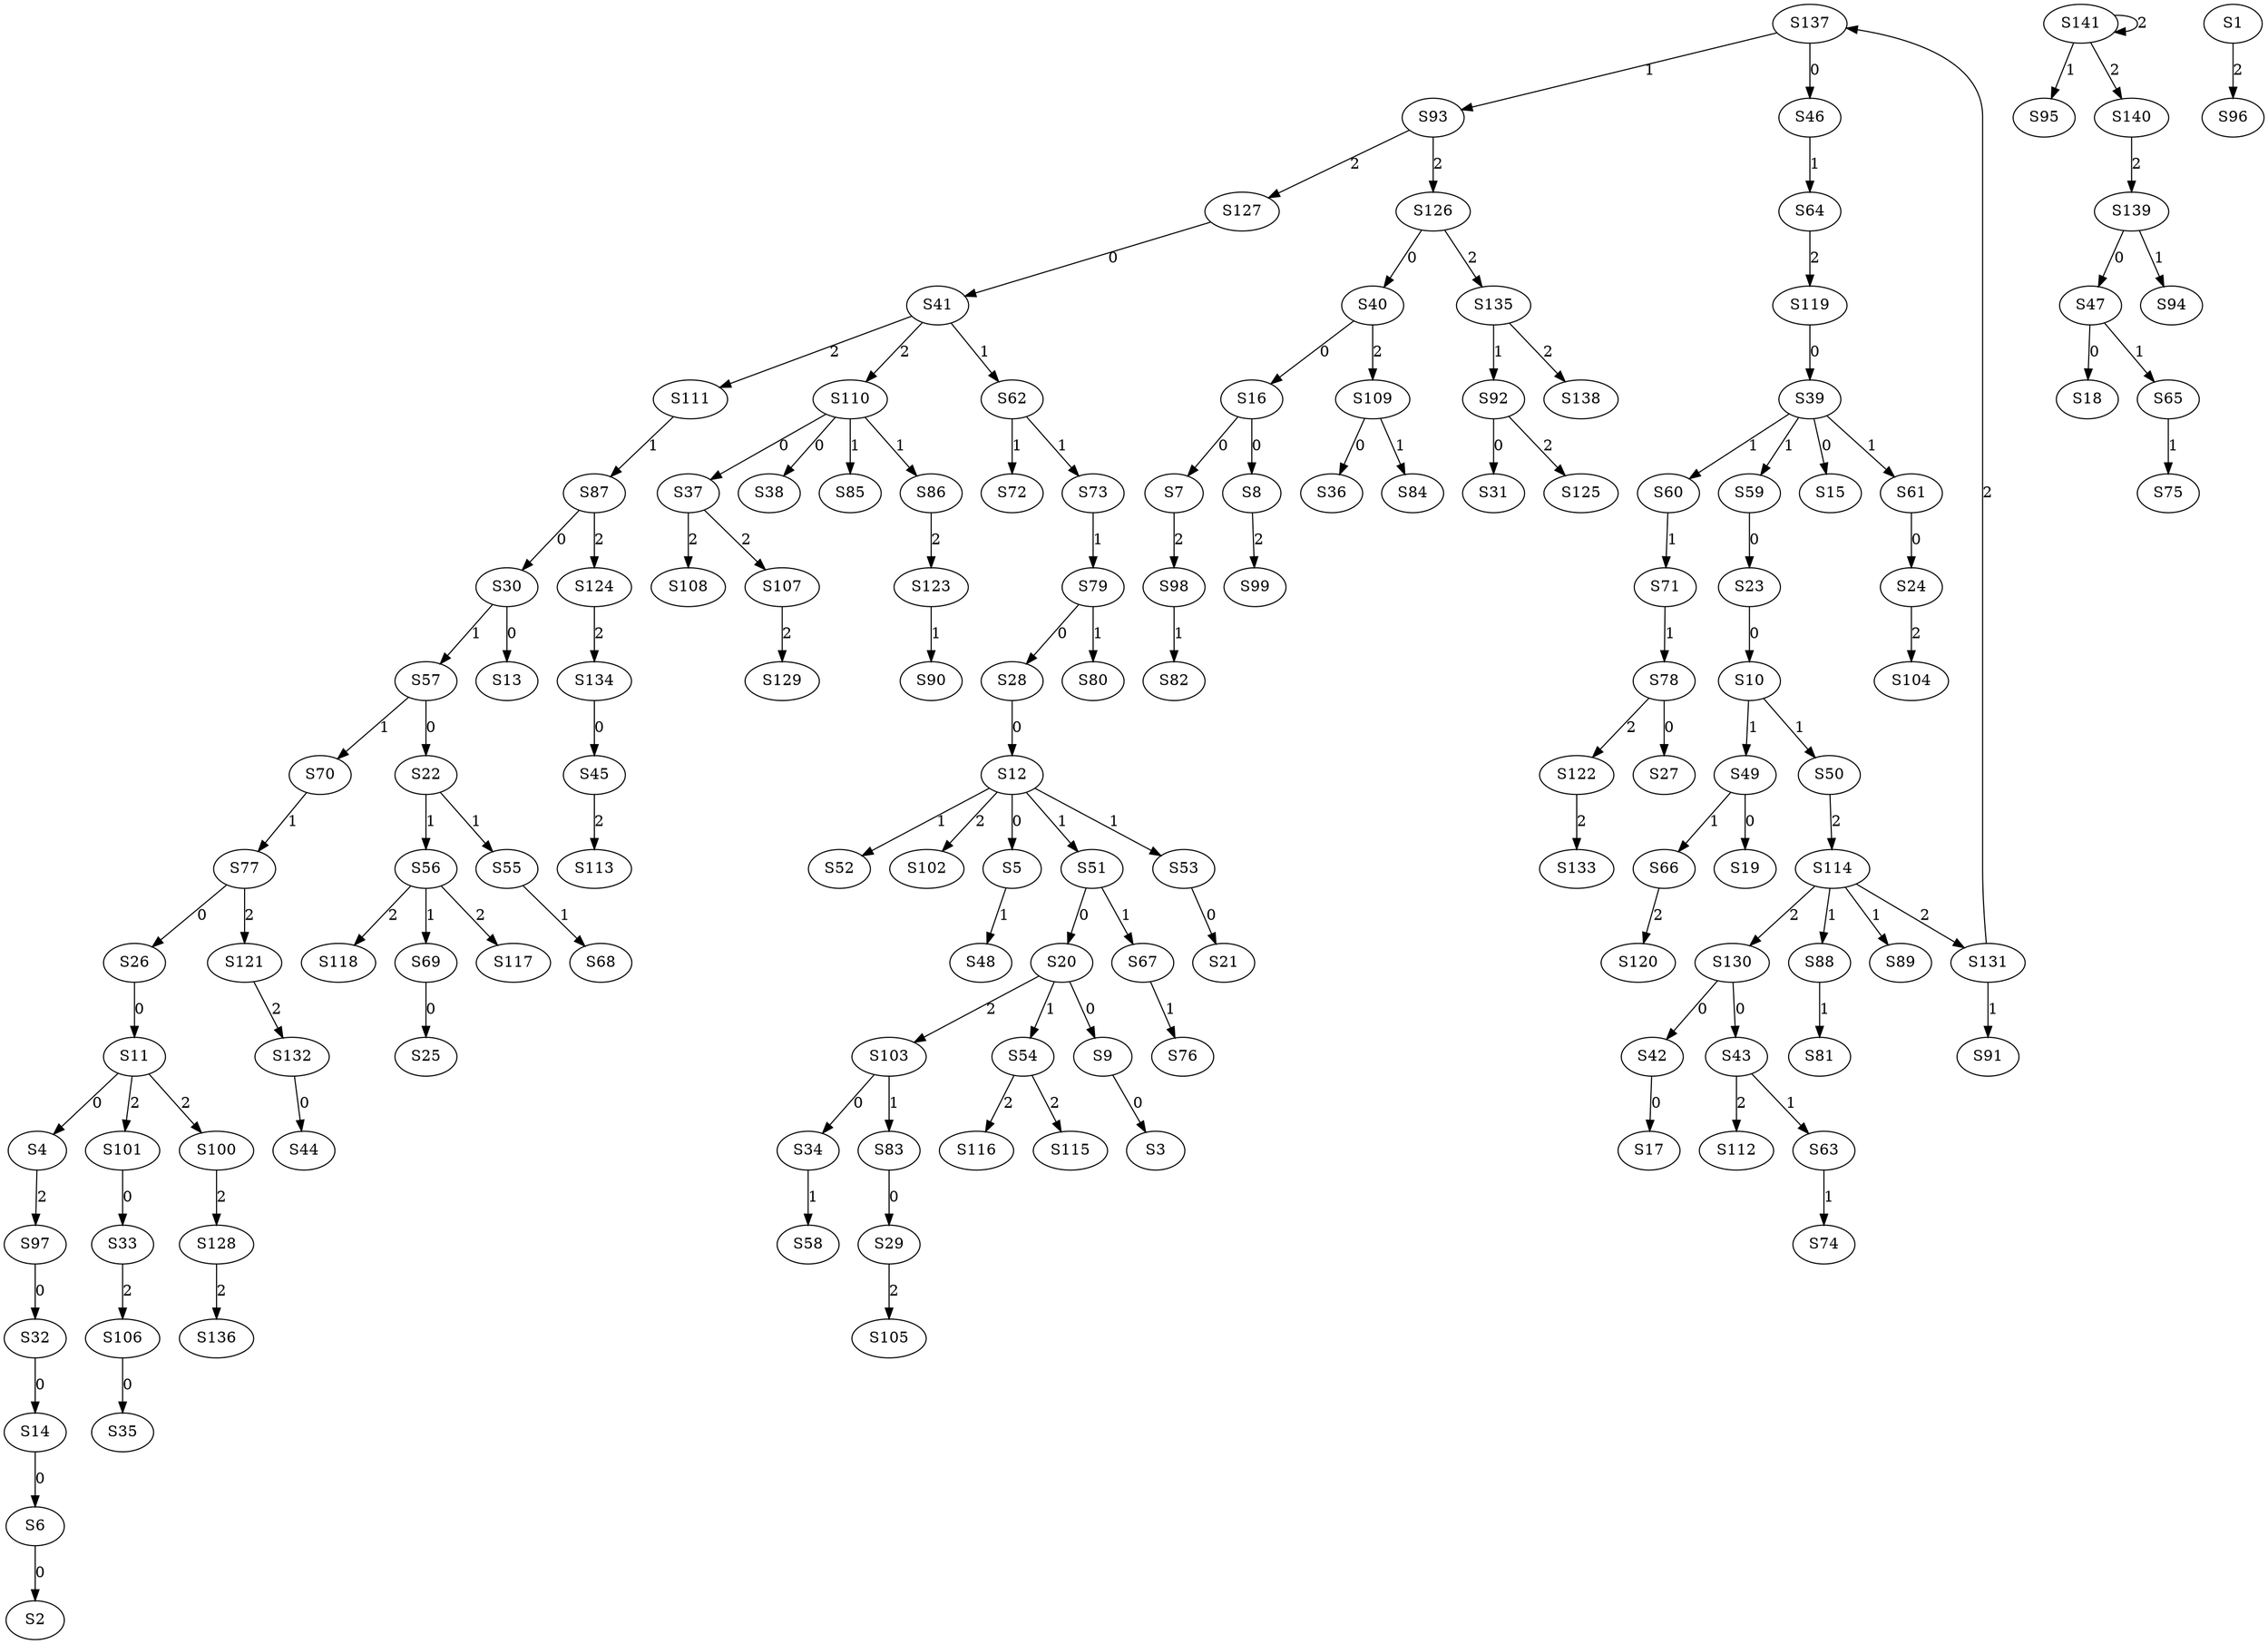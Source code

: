 strict digraph {
	S6 -> S2 [ label = 0 ];
	S9 -> S3 [ label = 0 ];
	S11 -> S4 [ label = 0 ];
	S12 -> S5 [ label = 0 ];
	S14 -> S6 [ label = 0 ];
	S16 -> S7 [ label = 0 ];
	S16 -> S8 [ label = 0 ];
	S20 -> S9 [ label = 0 ];
	S23 -> S10 [ label = 0 ];
	S26 -> S11 [ label = 0 ];
	S28 -> S12 [ label = 0 ];
	S30 -> S13 [ label = 0 ];
	S32 -> S14 [ label = 0 ];
	S39 -> S15 [ label = 0 ];
	S40 -> S16 [ label = 0 ];
	S42 -> S17 [ label = 0 ];
	S47 -> S18 [ label = 0 ];
	S49 -> S19 [ label = 0 ];
	S51 -> S20 [ label = 0 ];
	S53 -> S21 [ label = 0 ];
	S57 -> S22 [ label = 0 ];
	S59 -> S23 [ label = 0 ];
	S61 -> S24 [ label = 0 ];
	S69 -> S25 [ label = 0 ];
	S77 -> S26 [ label = 0 ];
	S78 -> S27 [ label = 0 ];
	S79 -> S28 [ label = 0 ];
	S83 -> S29 [ label = 0 ];
	S87 -> S30 [ label = 0 ];
	S92 -> S31 [ label = 0 ];
	S97 -> S32 [ label = 0 ];
	S101 -> S33 [ label = 0 ];
	S103 -> S34 [ label = 0 ];
	S106 -> S35 [ label = 0 ];
	S109 -> S36 [ label = 0 ];
	S110 -> S37 [ label = 0 ];
	S110 -> S38 [ label = 0 ];
	S119 -> S39 [ label = 0 ];
	S126 -> S40 [ label = 0 ];
	S127 -> S41 [ label = 0 ];
	S130 -> S42 [ label = 0 ];
	S130 -> S43 [ label = 0 ];
	S132 -> S44 [ label = 0 ];
	S134 -> S45 [ label = 0 ];
	S137 -> S46 [ label = 0 ];
	S139 -> S47 [ label = 0 ];
	S5 -> S48 [ label = 1 ];
	S10 -> S49 [ label = 1 ];
	S10 -> S50 [ label = 1 ];
	S12 -> S51 [ label = 1 ];
	S12 -> S52 [ label = 1 ];
	S12 -> S53 [ label = 1 ];
	S20 -> S54 [ label = 1 ];
	S22 -> S55 [ label = 1 ];
	S22 -> S56 [ label = 1 ];
	S30 -> S57 [ label = 1 ];
	S34 -> S58 [ label = 1 ];
	S39 -> S59 [ label = 1 ];
	S39 -> S60 [ label = 1 ];
	S39 -> S61 [ label = 1 ];
	S41 -> S62 [ label = 1 ];
	S43 -> S63 [ label = 1 ];
	S46 -> S64 [ label = 1 ];
	S47 -> S65 [ label = 1 ];
	S49 -> S66 [ label = 1 ];
	S51 -> S67 [ label = 1 ];
	S55 -> S68 [ label = 1 ];
	S56 -> S69 [ label = 1 ];
	S57 -> S70 [ label = 1 ];
	S60 -> S71 [ label = 1 ];
	S62 -> S72 [ label = 1 ];
	S62 -> S73 [ label = 1 ];
	S63 -> S74 [ label = 1 ];
	S65 -> S75 [ label = 1 ];
	S67 -> S76 [ label = 1 ];
	S70 -> S77 [ label = 1 ];
	S71 -> S78 [ label = 1 ];
	S73 -> S79 [ label = 1 ];
	S79 -> S80 [ label = 1 ];
	S88 -> S81 [ label = 1 ];
	S98 -> S82 [ label = 1 ];
	S103 -> S83 [ label = 1 ];
	S109 -> S84 [ label = 1 ];
	S110 -> S85 [ label = 1 ];
	S110 -> S86 [ label = 1 ];
	S111 -> S87 [ label = 1 ];
	S114 -> S88 [ label = 1 ];
	S114 -> S89 [ label = 1 ];
	S123 -> S90 [ label = 1 ];
	S131 -> S91 [ label = 1 ];
	S135 -> S92 [ label = 1 ];
	S137 -> S93 [ label = 1 ];
	S139 -> S94 [ label = 1 ];
	S141 -> S95 [ label = 1 ];
	S1 -> S96 [ label = 2 ];
	S4 -> S97 [ label = 2 ];
	S7 -> S98 [ label = 2 ];
	S8 -> S99 [ label = 2 ];
	S11 -> S100 [ label = 2 ];
	S11 -> S101 [ label = 2 ];
	S12 -> S102 [ label = 2 ];
	S20 -> S103 [ label = 2 ];
	S24 -> S104 [ label = 2 ];
	S29 -> S105 [ label = 2 ];
	S33 -> S106 [ label = 2 ];
	S37 -> S107 [ label = 2 ];
	S37 -> S108 [ label = 2 ];
	S40 -> S109 [ label = 2 ];
	S41 -> S110 [ label = 2 ];
	S41 -> S111 [ label = 2 ];
	S43 -> S112 [ label = 2 ];
	S45 -> S113 [ label = 2 ];
	S50 -> S114 [ label = 2 ];
	S54 -> S115 [ label = 2 ];
	S54 -> S116 [ label = 2 ];
	S56 -> S117 [ label = 2 ];
	S56 -> S118 [ label = 2 ];
	S64 -> S119 [ label = 2 ];
	S66 -> S120 [ label = 2 ];
	S77 -> S121 [ label = 2 ];
	S78 -> S122 [ label = 2 ];
	S86 -> S123 [ label = 2 ];
	S87 -> S124 [ label = 2 ];
	S92 -> S125 [ label = 2 ];
	S93 -> S126 [ label = 2 ];
	S93 -> S127 [ label = 2 ];
	S100 -> S128 [ label = 2 ];
	S107 -> S129 [ label = 2 ];
	S114 -> S130 [ label = 2 ];
	S114 -> S131 [ label = 2 ];
	S121 -> S132 [ label = 2 ];
	S122 -> S133 [ label = 2 ];
	S124 -> S134 [ label = 2 ];
	S126 -> S135 [ label = 2 ];
	S128 -> S136 [ label = 2 ];
	S131 -> S137 [ label = 2 ];
	S135 -> S138 [ label = 2 ];
	S140 -> S139 [ label = 2 ];
	S141 -> S140 [ label = 2 ];
	S141 -> S141 [ label = 2 ];
}